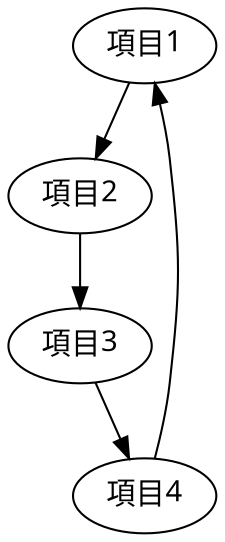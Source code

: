 digraph {
	node [fontname="MS Gothic"]
	"項目1" [pos="0,0!"]
	"項目2" [pos="3,0!"]
	"項目3" [pos="3,2!"]
	"項目4" [pos="0,2!"]
	"項目1" -> "項目2"
	"項目2" -> "項目3"
	"項目3" -> "項目4"
	"項目4" -> "項目1"
}
